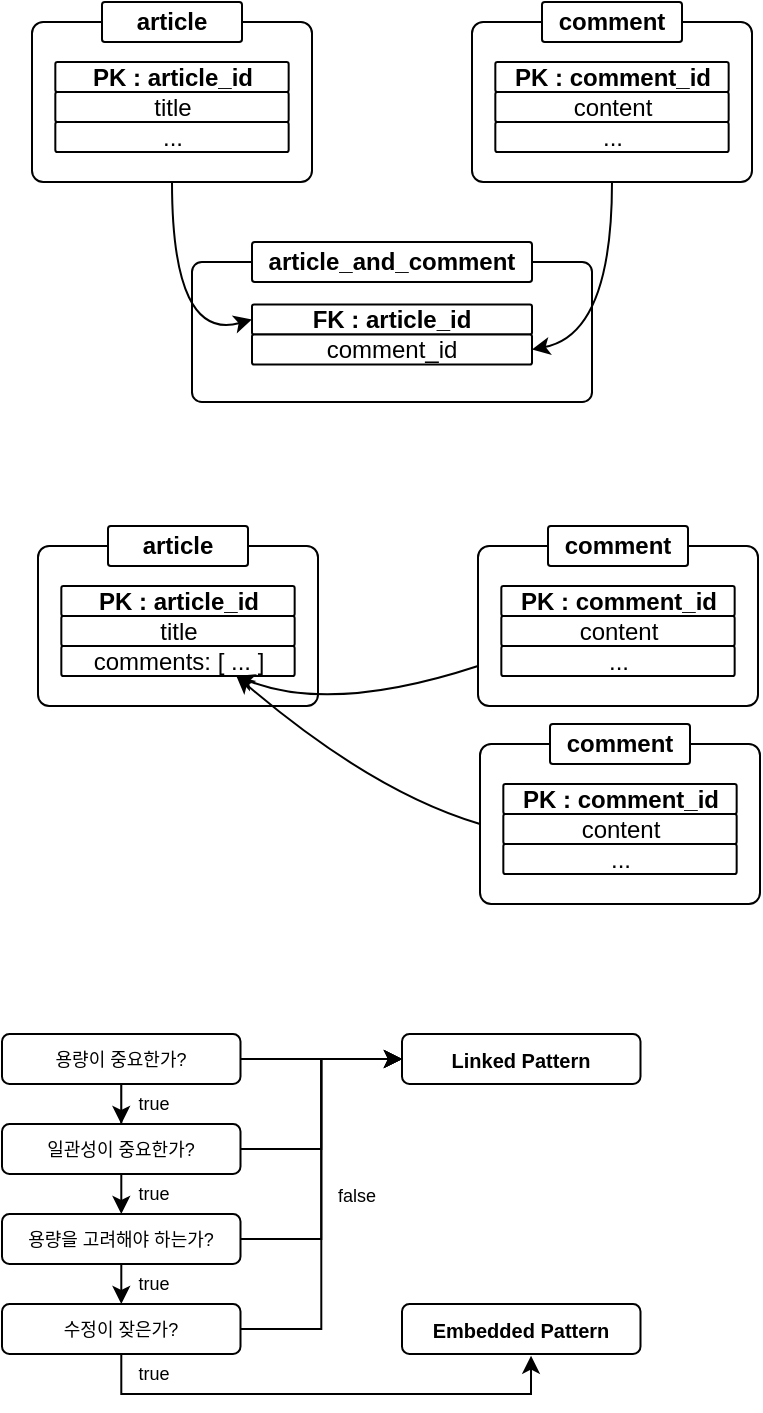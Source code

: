 <mxfile version="17.4.3" type="device"><diagram id="GuBNjKzHIEUupMGEr3PJ" name="Page-1"><mxGraphModel dx="402" dy="525" grid="0" gridSize="10" guides="1" tooltips="1" connect="1" arrows="1" fold="1" page="1" pageScale="1" pageWidth="827" pageHeight="1169" math="0" shadow="0"><root><mxCell id="0"/><mxCell id="1" parent="0"/><mxCell id="1F5n1sNnuWvPcOy9FcBR-33" value="" style="rounded=1;whiteSpace=wrap;html=1;arcSize=7;" vertex="1" parent="1"><mxGeometry x="200" y="400" width="200" height="70" as="geometry"/></mxCell><mxCell id="1F5n1sNnuWvPcOy9FcBR-34" value="FK : article_id" style="rounded=1;whiteSpace=wrap;html=1;arcSize=7;fontStyle=1" vertex="1" parent="1"><mxGeometry x="230" y="421.25" width="140" height="15" as="geometry"/></mxCell><mxCell id="1F5n1sNnuWvPcOy9FcBR-40" value="article_and_comment" style="rounded=1;whiteSpace=wrap;html=1;arcSize=7;fontStyle=1" vertex="1" parent="1"><mxGeometry x="230" y="390" width="140" height="20" as="geometry"/></mxCell><mxCell id="1F5n1sNnuWvPcOy9FcBR-43" value="comment_id" style="rounded=1;whiteSpace=wrap;html=1;arcSize=7;fontStyle=0" vertex="1" parent="1"><mxGeometry x="230" y="436.25" width="140" height="15" as="geometry"/></mxCell><mxCell id="1F5n1sNnuWvPcOy9FcBR-55" value="" style="group" vertex="1" connectable="0" parent="1"><mxGeometry x="120" y="270" width="140" height="90" as="geometry"/></mxCell><mxCell id="1F5n1sNnuWvPcOy9FcBR-11" value="" style="rounded=1;whiteSpace=wrap;html=1;arcSize=7;" vertex="1" parent="1F5n1sNnuWvPcOy9FcBR-55"><mxGeometry y="10" width="140" height="80" as="geometry"/></mxCell><mxCell id="1F5n1sNnuWvPcOy9FcBR-41" value="article" style="rounded=1;whiteSpace=wrap;html=1;arcSize=7;fontStyle=1" vertex="1" parent="1F5n1sNnuWvPcOy9FcBR-55"><mxGeometry x="35" width="70" height="20" as="geometry"/></mxCell><mxCell id="1F5n1sNnuWvPcOy9FcBR-44" value="PK : article_id" style="rounded=1;whiteSpace=wrap;html=1;arcSize=7;fontStyle=1" vertex="1" parent="1F5n1sNnuWvPcOy9FcBR-55"><mxGeometry x="11.667" y="30" width="116.667" height="15" as="geometry"/></mxCell><mxCell id="1F5n1sNnuWvPcOy9FcBR-45" value="&lt;span style=&quot;font-weight: 400&quot;&gt;title&lt;/span&gt;" style="rounded=1;whiteSpace=wrap;html=1;arcSize=7;fontStyle=1" vertex="1" parent="1F5n1sNnuWvPcOy9FcBR-55"><mxGeometry x="11.667" y="45" width="116.667" height="15" as="geometry"/></mxCell><mxCell id="1F5n1sNnuWvPcOy9FcBR-46" value="&lt;span style=&quot;font-weight: 400&quot;&gt;...&lt;/span&gt;" style="rounded=1;whiteSpace=wrap;html=1;arcSize=7;fontStyle=1" vertex="1" parent="1F5n1sNnuWvPcOy9FcBR-55"><mxGeometry x="11.667" y="60" width="116.667" height="15" as="geometry"/></mxCell><mxCell id="1F5n1sNnuWvPcOy9FcBR-56" value="" style="group" vertex="1" connectable="0" parent="1"><mxGeometry x="340" y="270" width="140" height="90" as="geometry"/></mxCell><mxCell id="1F5n1sNnuWvPcOy9FcBR-57" value="" style="rounded=1;whiteSpace=wrap;html=1;arcSize=7;" vertex="1" parent="1F5n1sNnuWvPcOy9FcBR-56"><mxGeometry y="10" width="140" height="80" as="geometry"/></mxCell><mxCell id="1F5n1sNnuWvPcOy9FcBR-58" value="comment" style="rounded=1;whiteSpace=wrap;html=1;arcSize=7;fontStyle=1" vertex="1" parent="1F5n1sNnuWvPcOy9FcBR-56"><mxGeometry x="35" width="70" height="20" as="geometry"/></mxCell><mxCell id="1F5n1sNnuWvPcOy9FcBR-59" value="PK : comment_id" style="rounded=1;whiteSpace=wrap;html=1;arcSize=7;fontStyle=1" vertex="1" parent="1F5n1sNnuWvPcOy9FcBR-56"><mxGeometry x="11.667" y="30" width="116.667" height="15" as="geometry"/></mxCell><mxCell id="1F5n1sNnuWvPcOy9FcBR-60" value="&lt;span style=&quot;font-weight: 400&quot;&gt;content&lt;/span&gt;" style="rounded=1;whiteSpace=wrap;html=1;arcSize=7;fontStyle=1" vertex="1" parent="1F5n1sNnuWvPcOy9FcBR-56"><mxGeometry x="11.667" y="45" width="116.667" height="15" as="geometry"/></mxCell><mxCell id="1F5n1sNnuWvPcOy9FcBR-61" value="&lt;span style=&quot;font-weight: 400&quot;&gt;...&lt;/span&gt;" style="rounded=1;whiteSpace=wrap;html=1;arcSize=7;fontStyle=1" vertex="1" parent="1F5n1sNnuWvPcOy9FcBR-56"><mxGeometry x="11.667" y="60" width="116.667" height="15" as="geometry"/></mxCell><mxCell id="1F5n1sNnuWvPcOy9FcBR-62" value="" style="curved=1;endArrow=classic;html=1;rounded=0;exitX=0.5;exitY=1;exitDx=0;exitDy=0;entryX=0;entryY=0.5;entryDx=0;entryDy=0;" edge="1" parent="1" source="1F5n1sNnuWvPcOy9FcBR-11" target="1F5n1sNnuWvPcOy9FcBR-34"><mxGeometry width="50" height="50" relative="1" as="geometry"><mxPoint x="300" y="410" as="sourcePoint"/><mxPoint x="350" y="360" as="targetPoint"/><Array as="points"><mxPoint x="190" y="440"/></Array></mxGeometry></mxCell><mxCell id="1F5n1sNnuWvPcOy9FcBR-63" value="" style="curved=1;endArrow=classic;html=1;rounded=0;exitX=0.5;exitY=1;exitDx=0;exitDy=0;entryX=1;entryY=0.5;entryDx=0;entryDy=0;" edge="1" parent="1" source="1F5n1sNnuWvPcOy9FcBR-57" target="1F5n1sNnuWvPcOy9FcBR-43"><mxGeometry width="50" height="50" relative="1" as="geometry"><mxPoint x="413" y="356.25" as="sourcePoint"/><mxPoint x="453" y="425" as="targetPoint"/><Array as="points"><mxPoint x="410" y="436"/></Array></mxGeometry></mxCell><mxCell id="1F5n1sNnuWvPcOy9FcBR-68" value="" style="group" vertex="1" connectable="0" parent="1"><mxGeometry x="123" y="532" width="140" height="90" as="geometry"/></mxCell><mxCell id="1F5n1sNnuWvPcOy9FcBR-69" value="" style="rounded=1;whiteSpace=wrap;html=1;arcSize=7;" vertex="1" parent="1F5n1sNnuWvPcOy9FcBR-68"><mxGeometry y="10" width="140" height="80" as="geometry"/></mxCell><mxCell id="1F5n1sNnuWvPcOy9FcBR-70" value="article" style="rounded=1;whiteSpace=wrap;html=1;arcSize=7;fontStyle=1" vertex="1" parent="1F5n1sNnuWvPcOy9FcBR-68"><mxGeometry x="35" width="70" height="20" as="geometry"/></mxCell><mxCell id="1F5n1sNnuWvPcOy9FcBR-71" value="PK : article_id" style="rounded=1;whiteSpace=wrap;html=1;arcSize=7;fontStyle=1" vertex="1" parent="1F5n1sNnuWvPcOy9FcBR-68"><mxGeometry x="11.667" y="30" width="116.667" height="15" as="geometry"/></mxCell><mxCell id="1F5n1sNnuWvPcOy9FcBR-72" value="&lt;span style=&quot;font-weight: 400&quot;&gt;title&lt;/span&gt;" style="rounded=1;whiteSpace=wrap;html=1;arcSize=7;fontStyle=1" vertex="1" parent="1F5n1sNnuWvPcOy9FcBR-68"><mxGeometry x="11.667" y="45" width="116.667" height="15" as="geometry"/></mxCell><mxCell id="1F5n1sNnuWvPcOy9FcBR-73" value="&lt;span style=&quot;font-weight: 400&quot;&gt;comments: [ ... ]&lt;/span&gt;" style="rounded=1;whiteSpace=wrap;html=1;arcSize=7;fontStyle=1" vertex="1" parent="1F5n1sNnuWvPcOy9FcBR-68"><mxGeometry x="11.667" y="60" width="116.667" height="15" as="geometry"/></mxCell><mxCell id="1F5n1sNnuWvPcOy9FcBR-74" value="" style="group" vertex="1" connectable="0" parent="1"><mxGeometry x="343" y="532" width="140" height="90" as="geometry"/></mxCell><mxCell id="1F5n1sNnuWvPcOy9FcBR-75" value="" style="rounded=1;whiteSpace=wrap;html=1;arcSize=7;" vertex="1" parent="1F5n1sNnuWvPcOy9FcBR-74"><mxGeometry y="10" width="140" height="80" as="geometry"/></mxCell><mxCell id="1F5n1sNnuWvPcOy9FcBR-76" value="comment" style="rounded=1;whiteSpace=wrap;html=1;arcSize=7;fontStyle=1" vertex="1" parent="1F5n1sNnuWvPcOy9FcBR-74"><mxGeometry x="35" width="70" height="20" as="geometry"/></mxCell><mxCell id="1F5n1sNnuWvPcOy9FcBR-77" value="PK : comment_id" style="rounded=1;whiteSpace=wrap;html=1;arcSize=7;fontStyle=1" vertex="1" parent="1F5n1sNnuWvPcOy9FcBR-74"><mxGeometry x="11.667" y="30" width="116.667" height="15" as="geometry"/></mxCell><mxCell id="1F5n1sNnuWvPcOy9FcBR-78" value="&lt;span style=&quot;font-weight: 400&quot;&gt;content&lt;/span&gt;" style="rounded=1;whiteSpace=wrap;html=1;arcSize=7;fontStyle=1" vertex="1" parent="1F5n1sNnuWvPcOy9FcBR-74"><mxGeometry x="11.667" y="45" width="116.667" height="15" as="geometry"/></mxCell><mxCell id="1F5n1sNnuWvPcOy9FcBR-79" value="&lt;span style=&quot;font-weight: 400&quot;&gt;...&lt;/span&gt;" style="rounded=1;whiteSpace=wrap;html=1;arcSize=7;fontStyle=1" vertex="1" parent="1F5n1sNnuWvPcOy9FcBR-74"><mxGeometry x="11.667" y="60" width="116.667" height="15" as="geometry"/></mxCell><mxCell id="1F5n1sNnuWvPcOy9FcBR-81" value="" style="curved=1;endArrow=classic;html=1;rounded=0;exitX=0;exitY=0.75;exitDx=0;exitDy=0;entryX=0.75;entryY=1;entryDx=0;entryDy=0;" edge="1" parent="1" source="1F5n1sNnuWvPcOy9FcBR-75" target="1F5n1sNnuWvPcOy9FcBR-73"><mxGeometry width="50" height="50" relative="1" as="geometry"><mxPoint x="416" y="618.25" as="sourcePoint"/><mxPoint x="373" y="705.75" as="targetPoint"/><Array as="points"><mxPoint x="270" y="626"/></Array></mxGeometry></mxCell><mxCell id="1F5n1sNnuWvPcOy9FcBR-82" value="" style="group" vertex="1" connectable="0" parent="1"><mxGeometry x="344" y="631" width="140" height="90" as="geometry"/></mxCell><mxCell id="1F5n1sNnuWvPcOy9FcBR-83" value="" style="rounded=1;whiteSpace=wrap;html=1;arcSize=7;" vertex="1" parent="1F5n1sNnuWvPcOy9FcBR-82"><mxGeometry y="10" width="140" height="80" as="geometry"/></mxCell><mxCell id="1F5n1sNnuWvPcOy9FcBR-84" value="comment" style="rounded=1;whiteSpace=wrap;html=1;arcSize=7;fontStyle=1" vertex="1" parent="1F5n1sNnuWvPcOy9FcBR-82"><mxGeometry x="35" width="70" height="20" as="geometry"/></mxCell><mxCell id="1F5n1sNnuWvPcOy9FcBR-85" value="PK : comment_id" style="rounded=1;whiteSpace=wrap;html=1;arcSize=7;fontStyle=1" vertex="1" parent="1F5n1sNnuWvPcOy9FcBR-82"><mxGeometry x="11.667" y="30" width="116.667" height="15" as="geometry"/></mxCell><mxCell id="1F5n1sNnuWvPcOy9FcBR-86" value="&lt;span style=&quot;font-weight: 400&quot;&gt;content&lt;/span&gt;" style="rounded=1;whiteSpace=wrap;html=1;arcSize=7;fontStyle=1" vertex="1" parent="1F5n1sNnuWvPcOy9FcBR-82"><mxGeometry x="11.667" y="45" width="116.667" height="15" as="geometry"/></mxCell><mxCell id="1F5n1sNnuWvPcOy9FcBR-87" value="&lt;span style=&quot;font-weight: 400&quot;&gt;...&lt;/span&gt;" style="rounded=1;whiteSpace=wrap;html=1;arcSize=7;fontStyle=1" vertex="1" parent="1F5n1sNnuWvPcOy9FcBR-82"><mxGeometry x="11.667" y="60" width="116.667" height="15" as="geometry"/></mxCell><mxCell id="1F5n1sNnuWvPcOy9FcBR-88" value="" style="curved=1;endArrow=classic;html=1;rounded=0;exitX=0;exitY=0.5;exitDx=0;exitDy=0;entryX=0.75;entryY=1;entryDx=0;entryDy=0;" edge="1" parent="1" source="1F5n1sNnuWvPcOy9FcBR-83" target="1F5n1sNnuWvPcOy9FcBR-73"><mxGeometry width="50" height="50" relative="1" as="geometry"><mxPoint x="364.667" y="579.5" as="sourcePoint"/><mxPoint x="261.333" y="609.5" as="targetPoint"/><Array as="points"><mxPoint x="290" y="665"/></Array></mxGeometry></mxCell><mxCell id="1F5n1sNnuWvPcOy9FcBR-112" style="edgeStyle=orthogonalEdgeStyle;rounded=0;orthogonalLoop=1;jettySize=auto;html=1;" edge="1" parent="1" source="1F5n1sNnuWvPcOy9FcBR-98" target="1F5n1sNnuWvPcOy9FcBR-101"><mxGeometry relative="1" as="geometry"/></mxCell><mxCell id="1F5n1sNnuWvPcOy9FcBR-120" style="edgeStyle=orthogonalEdgeStyle;rounded=0;orthogonalLoop=1;jettySize=auto;html=1;entryX=0;entryY=0.5;entryDx=0;entryDy=0;" edge="1" parent="1" source="1F5n1sNnuWvPcOy9FcBR-98" target="1F5n1sNnuWvPcOy9FcBR-103"><mxGeometry relative="1" as="geometry"/></mxCell><mxCell id="1F5n1sNnuWvPcOy9FcBR-98" value="일관성이 중요한가?" style="rounded=1;whiteSpace=wrap;html=1;fontSize=9;" vertex="1" parent="1"><mxGeometry x="105" y="831" width="119.25" height="25" as="geometry"/></mxCell><mxCell id="1F5n1sNnuWvPcOy9FcBR-105" style="edgeStyle=orthogonalEdgeStyle;rounded=0;orthogonalLoop=1;jettySize=auto;html=1;entryX=0;entryY=0.5;entryDx=0;entryDy=0;" edge="1" parent="1" source="1F5n1sNnuWvPcOy9FcBR-100" target="1F5n1sNnuWvPcOy9FcBR-103"><mxGeometry relative="1" as="geometry"/></mxCell><mxCell id="1F5n1sNnuWvPcOy9FcBR-114" style="edgeStyle=orthogonalEdgeStyle;rounded=0;orthogonalLoop=1;jettySize=auto;html=1;entryX=0.5;entryY=0;entryDx=0;entryDy=0;" edge="1" parent="1" source="1F5n1sNnuWvPcOy9FcBR-100" target="1F5n1sNnuWvPcOy9FcBR-98"><mxGeometry relative="1" as="geometry"/></mxCell><mxCell id="1F5n1sNnuWvPcOy9FcBR-100" value="용량이 중요한가?" style="rounded=1;whiteSpace=wrap;html=1;fontSize=9;" vertex="1" parent="1"><mxGeometry x="105" y="786" width="119.25" height="25" as="geometry"/></mxCell><mxCell id="1F5n1sNnuWvPcOy9FcBR-111" style="edgeStyle=orthogonalEdgeStyle;rounded=0;orthogonalLoop=1;jettySize=auto;html=1;" edge="1" parent="1" source="1F5n1sNnuWvPcOy9FcBR-101" target="1F5n1sNnuWvPcOy9FcBR-102"><mxGeometry relative="1" as="geometry"/></mxCell><mxCell id="1F5n1sNnuWvPcOy9FcBR-121" style="edgeStyle=orthogonalEdgeStyle;rounded=0;orthogonalLoop=1;jettySize=auto;html=1;entryX=0;entryY=0.5;entryDx=0;entryDy=0;" edge="1" parent="1" source="1F5n1sNnuWvPcOy9FcBR-101" target="1F5n1sNnuWvPcOy9FcBR-103"><mxGeometry relative="1" as="geometry"/></mxCell><mxCell id="1F5n1sNnuWvPcOy9FcBR-101" value="용량을 고려해야 하는가?" style="rounded=1;whiteSpace=wrap;html=1;fontSize=9;" vertex="1" parent="1"><mxGeometry x="105" y="876" width="119.25" height="25" as="geometry"/></mxCell><mxCell id="1F5n1sNnuWvPcOy9FcBR-119" style="edgeStyle=orthogonalEdgeStyle;rounded=0;orthogonalLoop=1;jettySize=auto;html=1;entryX=0.541;entryY=1.034;entryDx=0;entryDy=0;entryPerimeter=0;" edge="1" parent="1" source="1F5n1sNnuWvPcOy9FcBR-102" target="1F5n1sNnuWvPcOy9FcBR-104"><mxGeometry relative="1" as="geometry"><Array as="points"><mxPoint x="165" y="966"/><mxPoint x="370" y="966"/></Array></mxGeometry></mxCell><mxCell id="1F5n1sNnuWvPcOy9FcBR-122" style="edgeStyle=orthogonalEdgeStyle;rounded=0;orthogonalLoop=1;jettySize=auto;html=1;entryX=0;entryY=0.5;entryDx=0;entryDy=0;" edge="1" parent="1" source="1F5n1sNnuWvPcOy9FcBR-102" target="1F5n1sNnuWvPcOy9FcBR-103"><mxGeometry relative="1" as="geometry"/></mxCell><mxCell id="1F5n1sNnuWvPcOy9FcBR-102" value="수정이 잦은가?" style="rounded=1;whiteSpace=wrap;html=1;fontSize=9;" vertex="1" parent="1"><mxGeometry x="105" y="921" width="119.25" height="25" as="geometry"/></mxCell><mxCell id="1F5n1sNnuWvPcOy9FcBR-103" value="Linked Pattern" style="rounded=1;whiteSpace=wrap;html=1;fontSize=10;fontStyle=1" vertex="1" parent="1"><mxGeometry x="305" y="786" width="119.25" height="25" as="geometry"/></mxCell><mxCell id="1F5n1sNnuWvPcOy9FcBR-104" value="Embedded Pattern" style="rounded=1;whiteSpace=wrap;html=1;fontSize=10;fontStyle=1" vertex="1" parent="1"><mxGeometry x="305" y="921" width="119.25" height="25" as="geometry"/></mxCell><mxCell id="1F5n1sNnuWvPcOy9FcBR-115" value="true" style="text;html=1;strokeColor=none;fillColor=none;align=center;verticalAlign=middle;whiteSpace=wrap;rounded=0;fontSize=9;" vertex="1" parent="1"><mxGeometry x="167" y="811" width="28" height="19" as="geometry"/></mxCell><mxCell id="1F5n1sNnuWvPcOy9FcBR-116" value="true" style="text;html=1;strokeColor=none;fillColor=none;align=center;verticalAlign=middle;whiteSpace=wrap;rounded=0;fontSize=9;" vertex="1" parent="1"><mxGeometry x="167" y="856" width="28" height="19" as="geometry"/></mxCell><mxCell id="1F5n1sNnuWvPcOy9FcBR-117" value="true" style="text;html=1;strokeColor=none;fillColor=none;align=center;verticalAlign=middle;whiteSpace=wrap;rounded=0;fontSize=9;" vertex="1" parent="1"><mxGeometry x="167" y="901" width="28" height="19" as="geometry"/></mxCell><mxCell id="1F5n1sNnuWvPcOy9FcBR-118" value="true" style="text;html=1;strokeColor=none;fillColor=none;align=center;verticalAlign=middle;whiteSpace=wrap;rounded=0;fontSize=9;" vertex="1" parent="1"><mxGeometry x="167" y="946" width="28" height="19" as="geometry"/></mxCell><mxCell id="1F5n1sNnuWvPcOy9FcBR-123" value="false" style="text;html=1;strokeColor=none;fillColor=none;align=center;verticalAlign=middle;whiteSpace=wrap;rounded=0;fontSize=9;" vertex="1" parent="1"><mxGeometry x="266" y="857" width="33" height="19" as="geometry"/></mxCell></root></mxGraphModel></diagram></mxfile>